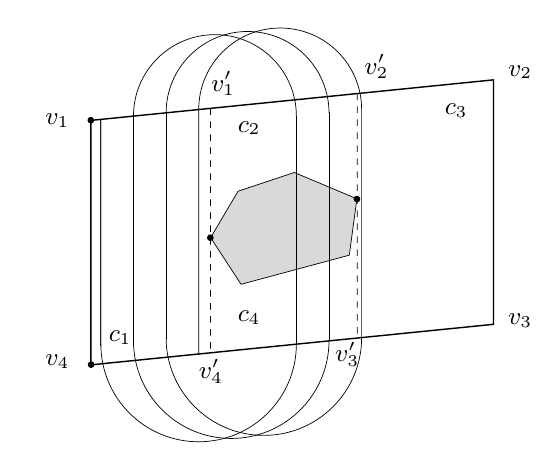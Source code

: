 
\definecolor{cD9D9D9}{RGB}{217,217,217}
\small

\def \globalscale {1.1}
\begin{tikzpicture}[y=0.80pt, x=0.80pt, yscale=-\globalscale, xscale=\globalscale, inner sep=0pt, outer sep=0pt]
\path[draw=black,line join=round,line width=0.512pt] (18.658,38.089) -- (183.987,21.442) -- (183.987,121.821) -- (18.658,138.469) -- (18.658,38.089) -- cycle;



\path[draw=black,fill=black,line join=round,line width=0.512pt] (18.644,36.952) .. controls (19.232,36.952) and (19.709,37.429) .. (19.709,38.017) .. controls (19.709,38.605) and (19.232,39.082) .. (18.644,39.082) .. controls (18.056,39.082) and (17.579,38.605) .. (17.579,38.017) .. controls (17.579,37.429) and (18.056,36.952) .. (18.644,36.952) -- cycle;



\path[draw=black,fill=cD9D9D9,line join=round,line width=0.256pt] (67.836,86.23) -- (79.101,67.166) -- (102.188,59.48) -- (127.894,70.29) -- (124.775,93.427) -- (80.321,105.385) -- (67.836,86.23) -- cycle;



\path[draw=black,fill=black,line join=round,line width=0.512pt] (18.758,137.323) .. controls (19.346,137.323) and (19.823,137.8) .. (19.823,138.388) .. controls (19.823,138.976) and (19.346,139.453) .. (18.758,139.453) .. controls (18.169,139.453) and (17.692,138.976) .. (17.692,138.388) .. controls (17.692,137.8) and (18.169,137.323) .. (18.758,137.323) -- cycle;



\path[cm={{1.0,0.0,0.0,1.0,(0.0,41.0)}}] (0.0,0.0) node[above right] () {$v_1$};



\path[cm={{1.0,0.0,0.0,1.0,(0.0,140.0)}}] (0.0,0.0) node[above right] () {$v_4$};



\path[cm={{1.0,0.0,0.0,1.0,(190.0,21.0)}}] (0.0,0.0) node[above right] () {$v_2$};



\path[cm={{1.0,0.0,0.0,1.0,(190.0,123.0)}}] (0.0,0.0) node[above right] () {$v_3$};



\path[fill=black,line join=round,line width=0.256pt] (67.951,38.483) -- (67.951,41.149) -- (67.631,41.149) -- (67.631,38.483) -- (67.951,38.483) -- cycle(67.951,43.816) -- (67.951,46.483) -- (67.631,46.483) -- (67.631,43.816) -- (67.951,43.816) -- cycle(67.951,49.149) -- (67.951,51.816) -- (67.631,51.816) -- (67.631,49.149) -- (67.951,49.149) -- cycle(67.951,54.483) -- (67.951,57.149) -- (67.631,57.149) -- (67.631,54.483) -- (67.951,54.483) -- cycle(67.951,59.816) -- (67.951,62.483) -- (67.631,62.483) -- (67.631,59.816) -- (67.951,59.816) -- cycle(67.951,65.149) -- (67.951,67.816) -- (67.631,67.816) -- (67.631,65.149) -- (67.951,65.149) -- cycle(67.951,70.483) -- (67.951,73.149) -- (67.631,73.149) -- (67.631,70.483) -- (67.951,70.483) -- cycle(67.951,75.816) -- (67.951,78.483) -- (67.631,78.483) -- (67.631,75.816) -- (67.951,75.816) -- cycle(67.951,81.149) -- (67.951,83.816) -- (67.631,83.816) -- (67.631,81.149) -- (67.951,81.149) -- cycle(67.951,86.483) -- (67.951,89.149) -- (67.631,89.149) -- (67.631,86.483) -- (67.951,86.483) -- cycle(67.951,91.816) -- (67.951,94.483) -- (67.631,94.483) -- (67.631,91.816) -- (67.951,91.816) -- cycle(67.951,97.149) -- (67.951,99.816) -- (67.631,99.816) -- (67.631,97.149) -- (67.951,97.149) -- cycle(67.951,102.483) -- (67.951,105.149) -- (67.631,105.149) -- (67.631,102.483) -- (67.951,102.483) -- cycle(67.951,107.816) -- (67.951,110.483) -- (67.631,110.483) -- (67.631,107.816) -- (67.951,107.816) -- cycle(67.951,113.149) -- (67.951,115.816) -- (67.631,115.816) -- (67.631,113.149) -- (67.951,113.149) -- cycle(67.951,118.483) -- (67.951,121.149) -- (67.631,121.149) -- (67.631,118.483) -- (67.951,118.483) -- cycle(67.951,123.816) -- (67.951,126.483) -- (67.631,126.483) -- (67.631,123.816) -- (67.951,123.816) -- cycle(67.951,129.149) -- (67.951,131.816) -- (67.631,131.816) -- (67.631,129.149) -- (67.951,129.149) -- cycle(67.951,33.149) -- (67.951,35.816) -- (67.631,35.816) -- (67.631,33.149) -- (67.951,33.149) -- cycle;



\path[draw=black,fill=black,line join=round,line width=0.512pt] (67.72,85.195) .. controls (68.308,85.195) and (68.785,85.672) .. (68.785,86.261) .. controls (68.785,86.849) and (68.308,87.326) .. (67.72,87.326) .. controls (67.131,87.326) and (66.654,86.849) .. (66.654,86.261) .. controls (66.654,85.672) and (67.131,85.195) .. (67.72,85.195) -- cycle;



\path[fill=black,line join=round,line width=0.256pt] (128.157,32.35) -- (128.157,35.016) -- (127.837,35.016) -- (127.837,32.35) -- (128.157,32.35) -- cycle(128.157,37.683) -- (128.157,40.35) -- (127.837,40.35) -- (127.837,37.683) -- (128.157,37.683) -- cycle(128.157,43.016) -- (128.157,45.683) -- (127.837,45.683) -- (127.837,43.016) -- (128.157,43.016) -- cycle(128.157,48.35) -- (128.157,51.016) -- (127.837,51.016) -- (127.837,48.35) -- (128.157,48.35) -- cycle(128.157,53.683) -- (128.157,56.35) -- (127.837,56.35) -- (127.837,53.683) -- (128.157,53.683) -- cycle(128.157,59.016) -- (128.157,61.683) -- (127.837,61.683) -- (127.837,59.016) -- (128.157,59.016) -- cycle(128.157,64.35) -- (128.157,67.016) -- (127.837,67.016) -- (127.837,64.35) -- (128.157,64.35) -- cycle(128.157,69.683) -- (128.157,72.35) -- (127.837,72.35) -- (127.837,69.683) -- (128.157,69.683) -- cycle(128.157,75.016) -- (128.157,77.683) -- (127.837,77.683) -- (127.837,75.016) -- (128.157,75.016) -- cycle(128.157,80.35) -- (128.157,83.016) -- (127.837,83.016) -- (127.837,80.35) -- (128.157,80.35) -- cycle(128.157,85.683) -- (128.157,88.35) -- (127.837,88.35) -- (127.837,85.683) -- (128.157,85.683) -- cycle(128.157,91.016) -- (128.157,93.683) -- (127.837,93.683) -- (127.837,91.016) -- (128.157,91.016) -- cycle(128.157,96.35) -- (128.157,99.016) -- (127.837,99.016) -- (127.837,96.35) -- (128.157,96.35) -- cycle(128.157,101.683) -- (128.157,104.35) -- (127.837,104.35) -- (127.837,101.683) -- (128.157,101.683) -- cycle(128.157,107.016) -- (128.157,109.683) -- (127.837,109.683) -- (127.837,107.016) -- (128.157,107.016) -- cycle(128.157,112.35) -- (128.157,115.016) -- (127.837,115.016) -- (127.837,112.35) -- (128.157,112.35) -- cycle(128.157,117.683) -- (128.157,120.35) -- (127.837,120.35) -- (127.837,117.683) -- (128.157,117.683) -- cycle(128.157,123.016) -- (128.157,125.683) -- (127.837,125.683) -- (127.837,123.016) -- (128.157,123.016) -- cycle(128.157,27.016) -- (128.157,29.683) -- (127.837,29.683) -- (127.837,27.016) -- (128.157,27.016) -- cycle;



\path[draw=black,fill=black,line join=round,line width=0.512pt] (127.925,69.313) .. controls (128.513,69.313) and (128.99,69.79) .. (128.99,70.379) .. controls (128.99,70.967) and (128.513,71.444) .. (127.925,71.444) .. controls (127.337,71.444) and (126.86,70.967) .. (126.86,70.379) .. controls (126.86,69.79) and (127.337,69.313) .. (127.925,69.313) -- cycle;



\path[cm={{1.0,0.0,0.0,1.0,(68.0,28.0)}}] (0.0,0.0) node[above right] () {$v_1'$};



\path[cm={{1.0,0.0,0.0,1.0,(63.0,146.0)}}] (0.0,0.0) node[above right] () {$v_4'$};



\path[cm={{1.0,0.0,0.0,1.0,(131.0,21.0)}}] (0.0,0.0) node[above right] () {$v_2'$};



\path[cm={{1.0,0.0,0.0,1.0,(119.0,139.0)}}] (0.0,0.0) node[above right] () {$v_3'$};



\path[cm={{1.0,0.0,0.0,1.0,(26.0,130.0)}}] (0.0,0.0) node[above right] () {$c_1$};



\path[cm={{1.0,0.0,0.0,1.0,(79.0,44.0)}}] (0.0,0.0) node[above right] () {$c_2$};



\path[cm={{1.0,0.0,0.0,1.0,(164.0,37.0)}}] (0.0,0.0) node[above right] () {$c_3$};



\path[cm={{1.0,0.0,0.0,1.0,(79.0,122.0)}}] (0.0,0.0) node[above right] () {$c_4$};



\path[draw=black,line join=round,line width=0.256pt] (22.753,37.556) -- (22.752,130.809);



\path[draw=black,line join=round,line width=0.256pt] (36.152,36.318) .. controls (36.152,17.849) and (51.126,2.875) .. (69.596,2.875) .. controls (88.065,2.875) and (103.039,17.849) .. (103.039,36.318);



\path[draw=black,line join=round,line width=0.256pt] (103.039,129.902) .. controls (103.039,152.072) and (85.066,170.045) .. (62.896,170.045) .. controls (40.725,170.045) and (22.753,152.072) .. (22.753,129.902);



\path[draw=black,line join=round,line width=0.256pt] (103.039,36.216) -- (103.039,114.745);



\path[draw=black,line join=round,line width=0.256pt] (103.039,114.632) -- (103.039,130.061);



\path[draw=black,line join=round,line width=0.256pt] (36.152,35.387) -- (36.152,128.735);



\path[draw=black,line join=round,line width=0.256pt] (49.551,34.987) -- (49.551,127.836);



\path[draw=black,line join=round,line width=0.256pt] (22.753,37.556) -- (22.752,130.809);



\path[draw=black,line join=round,line width=0.256pt] (116.438,34.748) -- (116.438,128.593);



\path[draw=black,line join=round,line width=0.256pt] (116.438,128.54) .. controls (116.438,150.711) and (98.466,168.683) .. (76.295,168.683) .. controls (54.125,168.683) and (36.152,150.711) .. (36.152,128.54);



\path[draw=black,line join=round,line width=0.256pt] (49.551,35.029) .. controls (49.551,16.559) and (64.525,1.585) .. (82.995,1.585) .. controls (101.465,1.585) and (116.438,16.559) .. (116.438,35.029);



\path[draw=black,line join=round,line width=0.256pt] (129.838,127.286) .. controls (129.838,149.456) and (111.865,167.429) .. (89.694,167.429) .. controls (67.524,167.429) and (49.551,149.456) .. (49.551,127.286);



\path[draw=black,line join=round,line width=0.256pt] (129.837,33.519) -- (129.838,127.363);



\path[draw=black,line join=round,line width=0.256pt] (62.95,33.603) .. controls (62.95,15.134) and (77.924,0.16) .. (96.394,0.16) .. controls (114.864,0.16) and (129.838,15.134) .. (129.838,33.603);



\path[draw=black,line join=round,line width=0.256pt] (62.951,33.802) -- (62.95,134.053);




\end{tikzpicture}

